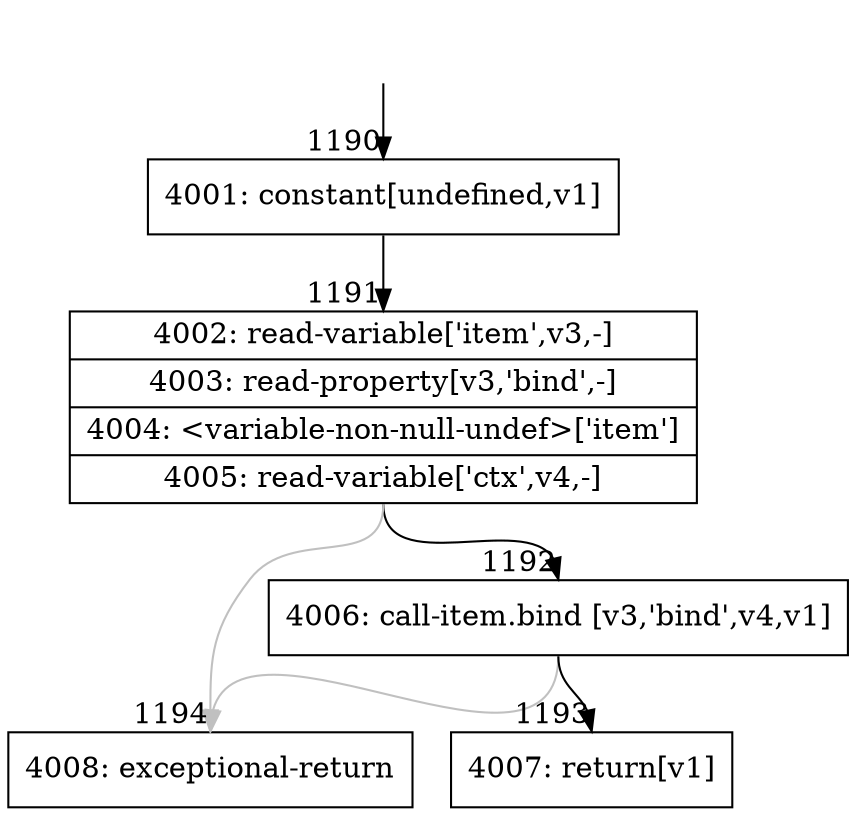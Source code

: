 digraph {
rankdir="TD"
BB_entry105[shape=none,label=""];
BB_entry105 -> BB1190 [tailport=s, headport=n, headlabel="    1190"]
BB1190 [shape=record label="{4001: constant[undefined,v1]}" ] 
BB1190 -> BB1191 [tailport=s, headport=n, headlabel="      1191"]
BB1191 [shape=record label="{4002: read-variable['item',v3,-]|4003: read-property[v3,'bind',-]|4004: \<variable-non-null-undef\>['item']|4005: read-variable['ctx',v4,-]}" ] 
BB1191 -> BB1192 [tailport=s, headport=n, headlabel="      1192"]
BB1191 -> BB1194 [tailport=s, headport=n, color=gray, headlabel="      1194"]
BB1192 [shape=record label="{4006: call-item.bind [v3,'bind',v4,v1]}" ] 
BB1192 -> BB1193 [tailport=s, headport=n, headlabel="      1193"]
BB1192 -> BB1194 [tailport=s, headport=n, color=gray]
BB1193 [shape=record label="{4007: return[v1]}" ] 
BB1194 [shape=record label="{4008: exceptional-return}" ] 
//#$~ 1077
}
